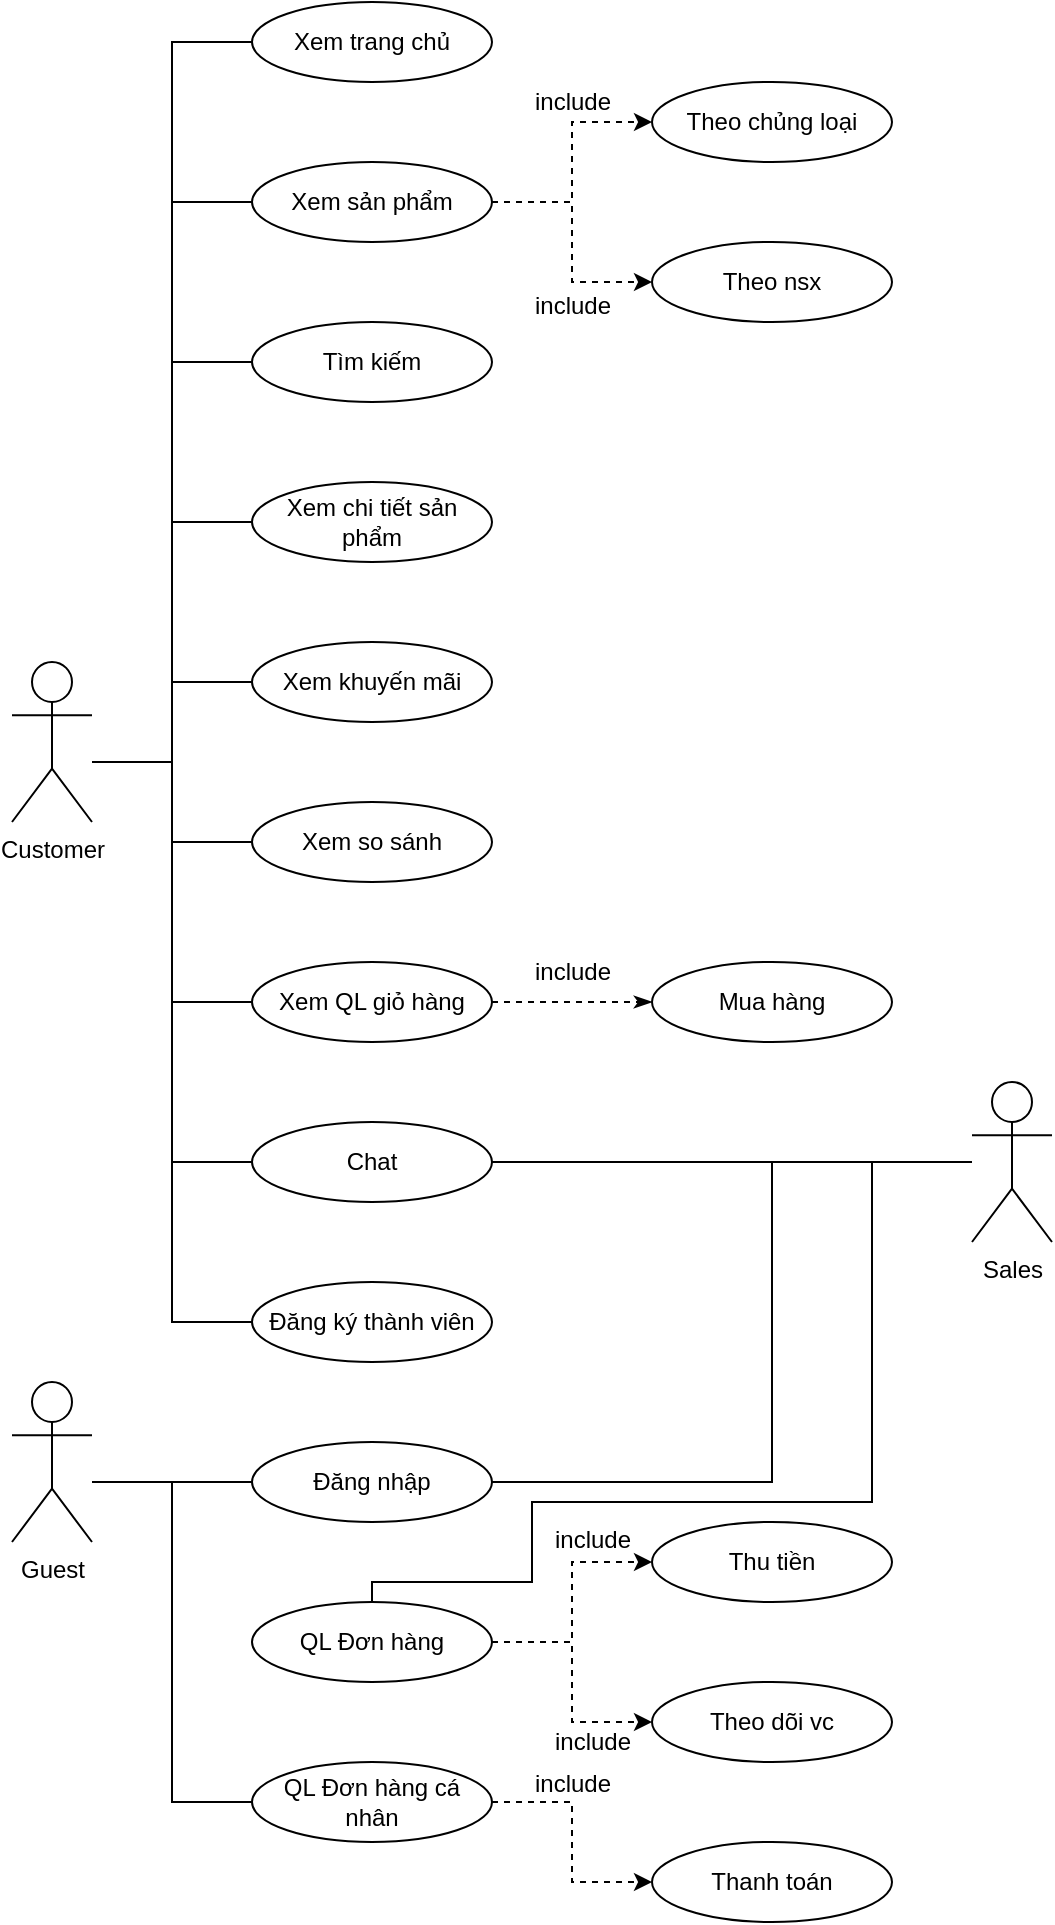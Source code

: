<mxfile version="20.3.0" type="device"><diagram id="C5RBs43oDa-KdzZeNtuy" name="Page-1"><mxGraphModel dx="1400" dy="750" grid="1" gridSize="10" guides="1" tooltips="1" connect="1" arrows="1" fold="1" page="1" pageScale="1" pageWidth="827" pageHeight="1169" math="0" shadow="0"><root><mxCell id="WIyWlLk6GJQsqaUBKTNV-0"/><mxCell id="WIyWlLk6GJQsqaUBKTNV-1" parent="WIyWlLk6GJQsqaUBKTNV-0"/><mxCell id="7TZk444t4VUdnHUSlatW-13" value="" style="edgeStyle=orthogonalEdgeStyle;rounded=0;orthogonalLoop=1;jettySize=auto;html=1;endArrow=none;endFill=0;entryX=0;entryY=0.5;entryDx=0;entryDy=0;" edge="1" parent="WIyWlLk6GJQsqaUBKTNV-1" source="7TZk444t4VUdnHUSlatW-0" target="7TZk444t4VUdnHUSlatW-12"><mxGeometry relative="1" as="geometry"><Array as="points"><mxPoint x="240" y="380"/><mxPoint x="240" y="20"/></Array></mxGeometry></mxCell><mxCell id="7TZk444t4VUdnHUSlatW-25" value="" style="edgeStyle=orthogonalEdgeStyle;rounded=0;orthogonalLoop=1;jettySize=auto;html=1;endArrow=none;endFill=0;entryX=0;entryY=0.5;entryDx=0;entryDy=0;" edge="1" parent="WIyWlLk6GJQsqaUBKTNV-1" source="7TZk444t4VUdnHUSlatW-0" target="7TZk444t4VUdnHUSlatW-1"><mxGeometry relative="1" as="geometry"><Array as="points"><mxPoint x="240" y="380"/><mxPoint x="240" y="100"/></Array></mxGeometry></mxCell><mxCell id="7TZk444t4VUdnHUSlatW-35" value="" style="edgeStyle=orthogonalEdgeStyle;rounded=0;orthogonalLoop=1;jettySize=auto;html=1;endArrow=none;endFill=0;entryX=0;entryY=0.5;entryDx=0;entryDy=0;" edge="1" parent="WIyWlLk6GJQsqaUBKTNV-1" source="7TZk444t4VUdnHUSlatW-0" target="7TZk444t4VUdnHUSlatW-15"><mxGeometry relative="1" as="geometry"><mxPoint x="-10" y="540" as="targetPoint"/><Array as="points"><mxPoint x="240" y="380"/><mxPoint x="240" y="180"/></Array></mxGeometry></mxCell><mxCell id="7TZk444t4VUdnHUSlatW-36" value="" style="edgeStyle=orthogonalEdgeStyle;rounded=0;orthogonalLoop=1;jettySize=auto;html=1;endArrow=none;endFill=0;entryX=0;entryY=0.5;entryDx=0;entryDy=0;" edge="1" parent="WIyWlLk6GJQsqaUBKTNV-1" source="7TZk444t4VUdnHUSlatW-0" target="7TZk444t4VUdnHUSlatW-19"><mxGeometry relative="1" as="geometry"><Array as="points"><mxPoint x="240" y="380"/><mxPoint x="240" y="260"/></Array></mxGeometry></mxCell><mxCell id="7TZk444t4VUdnHUSlatW-37" value="" style="edgeStyle=orthogonalEdgeStyle;rounded=0;orthogonalLoop=1;jettySize=auto;html=1;endArrow=none;endFill=0;entryX=0;entryY=0.5;entryDx=0;entryDy=0;" edge="1" parent="WIyWlLk6GJQsqaUBKTNV-1" source="7TZk444t4VUdnHUSlatW-0" target="7TZk444t4VUdnHUSlatW-27"><mxGeometry relative="1" as="geometry"><Array as="points"><mxPoint x="240" y="380"/><mxPoint x="240" y="660"/></Array></mxGeometry></mxCell><mxCell id="7TZk444t4VUdnHUSlatW-38" value="" style="edgeStyle=orthogonalEdgeStyle;rounded=0;orthogonalLoop=1;jettySize=auto;html=1;endArrow=none;endFill=0;entryX=0;entryY=0.5;entryDx=0;entryDy=0;" edge="1" parent="WIyWlLk6GJQsqaUBKTNV-1" target="7TZk444t4VUdnHUSlatW-28"><mxGeometry relative="1" as="geometry"><mxPoint x="200" y="380" as="sourcePoint"/><Array as="points"><mxPoint x="240" y="380"/><mxPoint x="240" y="580"/></Array></mxGeometry></mxCell><mxCell id="7TZk444t4VUdnHUSlatW-39" value="" style="edgeStyle=orthogonalEdgeStyle;rounded=0;orthogonalLoop=1;jettySize=auto;html=1;endArrow=none;endFill=0;entryX=0;entryY=0.5;entryDx=0;entryDy=0;" edge="1" parent="WIyWlLk6GJQsqaUBKTNV-1" source="7TZk444t4VUdnHUSlatW-0" target="7TZk444t4VUdnHUSlatW-21"><mxGeometry relative="1" as="geometry"><Array as="points"><mxPoint x="240" y="380"/><mxPoint x="240" y="420"/></Array></mxGeometry></mxCell><mxCell id="7TZk444t4VUdnHUSlatW-40" value="" style="edgeStyle=orthogonalEdgeStyle;rounded=0;orthogonalLoop=1;jettySize=auto;html=1;endArrow=none;endFill=0;" edge="1" parent="WIyWlLk6GJQsqaUBKTNV-1" source="7TZk444t4VUdnHUSlatW-0" target="7TZk444t4VUdnHUSlatW-22"><mxGeometry relative="1" as="geometry"><Array as="points"><mxPoint x="240" y="380"/><mxPoint x="240" y="340"/></Array></mxGeometry></mxCell><mxCell id="7TZk444t4VUdnHUSlatW-41" value="" style="edgeStyle=orthogonalEdgeStyle;rounded=0;orthogonalLoop=1;jettySize=auto;html=1;endArrow=none;endFill=0;entryX=0;entryY=0.5;entryDx=0;entryDy=0;" edge="1" parent="WIyWlLk6GJQsqaUBKTNV-1" source="7TZk444t4VUdnHUSlatW-0" target="7TZk444t4VUdnHUSlatW-26"><mxGeometry relative="1" as="geometry"><Array as="points"><mxPoint x="240" y="380"/><mxPoint x="240" y="500"/></Array></mxGeometry></mxCell><mxCell id="7TZk444t4VUdnHUSlatW-0" value="Customer" style="shape=umlActor;html=1;verticalLabelPosition=bottom;verticalAlign=top;align=center;" vertex="1" parent="WIyWlLk6GJQsqaUBKTNV-1"><mxGeometry x="160" y="330" width="40" height="80" as="geometry"/></mxCell><mxCell id="7TZk444t4VUdnHUSlatW-9" value="" style="edgeStyle=orthogonalEdgeStyle;rounded=0;orthogonalLoop=1;jettySize=auto;html=1;endArrow=classic;endFill=1;dashed=1;" edge="1" parent="WIyWlLk6GJQsqaUBKTNV-1" source="7TZk444t4VUdnHUSlatW-1" target="7TZk444t4VUdnHUSlatW-8"><mxGeometry relative="1" as="geometry"/></mxCell><mxCell id="7TZk444t4VUdnHUSlatW-11" value="" style="edgeStyle=orthogonalEdgeStyle;rounded=0;orthogonalLoop=1;jettySize=auto;html=1;endArrow=classic;endFill=1;entryX=0;entryY=0.5;entryDx=0;entryDy=0;dashed=1;" edge="1" parent="WIyWlLk6GJQsqaUBKTNV-1" source="7TZk444t4VUdnHUSlatW-1" target="7TZk444t4VUdnHUSlatW-10"><mxGeometry relative="1" as="geometry"><mxPoint x="570" y="50" as="sourcePoint"/><Array as="points"><mxPoint x="440" y="100"/><mxPoint x="440" y="140"/></Array></mxGeometry></mxCell><mxCell id="7TZk444t4VUdnHUSlatW-1" value="Xem sản phẩm" style="ellipse;whiteSpace=wrap;html=1;" vertex="1" parent="WIyWlLk6GJQsqaUBKTNV-1"><mxGeometry x="280" y="80" width="120" height="40" as="geometry"/></mxCell><mxCell id="7TZk444t4VUdnHUSlatW-55" value="" style="edgeStyle=orthogonalEdgeStyle;rounded=0;orthogonalLoop=1;jettySize=auto;html=1;endArrow=none;endFill=0;" edge="1" parent="WIyWlLk6GJQsqaUBKTNV-1" source="7TZk444t4VUdnHUSlatW-2" target="7TZk444t4VUdnHUSlatW-44"><mxGeometry relative="1" as="geometry"><Array as="points"><mxPoint x="220" y="740"/><mxPoint x="220" y="740"/></Array></mxGeometry></mxCell><mxCell id="7TZk444t4VUdnHUSlatW-56" value="" style="edgeStyle=orthogonalEdgeStyle;rounded=0;orthogonalLoop=1;jettySize=auto;html=1;endArrow=none;endFill=0;entryX=0;entryY=0.5;entryDx=0;entryDy=0;" edge="1" parent="WIyWlLk6GJQsqaUBKTNV-1" source="7TZk444t4VUdnHUSlatW-2" target="7TZk444t4VUdnHUSlatW-53"><mxGeometry relative="1" as="geometry"><Array as="points"><mxPoint x="240" y="740"/><mxPoint x="240" y="900"/></Array></mxGeometry></mxCell><mxCell id="7TZk444t4VUdnHUSlatW-2" value="Guest" style="shape=umlActor;verticalLabelPosition=bottom;verticalAlign=top;html=1;outlineConnect=0;" vertex="1" parent="WIyWlLk6GJQsqaUBKTNV-1"><mxGeometry x="160" y="690" width="40" height="80" as="geometry"/></mxCell><mxCell id="7TZk444t4VUdnHUSlatW-43" value="" style="edgeStyle=orthogonalEdgeStyle;rounded=0;orthogonalLoop=1;jettySize=auto;html=1;endArrow=none;endFill=0;entryX=1;entryY=0.5;entryDx=0;entryDy=0;" edge="1" parent="WIyWlLk6GJQsqaUBKTNV-1" source="7TZk444t4VUdnHUSlatW-4" target="7TZk444t4VUdnHUSlatW-44"><mxGeometry relative="1" as="geometry"><mxPoint x="580" y="570" as="targetPoint"/><Array as="points"><mxPoint x="540" y="580"/><mxPoint x="540" y="740"/></Array></mxGeometry></mxCell><mxCell id="7TZk444t4VUdnHUSlatW-46" value="" style="edgeStyle=orthogonalEdgeStyle;rounded=0;orthogonalLoop=1;jettySize=auto;html=1;endArrow=none;endFill=0;entryX=1;entryY=0.5;entryDx=0;entryDy=0;" edge="1" parent="WIyWlLk6GJQsqaUBKTNV-1" source="7TZk444t4VUdnHUSlatW-4" target="7TZk444t4VUdnHUSlatW-28"><mxGeometry relative="1" as="geometry"><mxPoint x="440" y="580" as="targetPoint"/></mxGeometry></mxCell><mxCell id="7TZk444t4VUdnHUSlatW-52" value="" style="edgeStyle=orthogonalEdgeStyle;rounded=0;orthogonalLoop=1;jettySize=auto;html=1;endArrow=none;endFill=0;entryX=0.5;entryY=0;entryDx=0;entryDy=0;" edge="1" parent="WIyWlLk6GJQsqaUBKTNV-1" source="7TZk444t4VUdnHUSlatW-4" target="7TZk444t4VUdnHUSlatW-47"><mxGeometry relative="1" as="geometry"><mxPoint x="340" y="790" as="targetPoint"/><Array as="points"><mxPoint x="590" y="580"/><mxPoint x="590" y="750"/><mxPoint x="420" y="750"/><mxPoint x="420" y="790"/><mxPoint x="340" y="790"/></Array></mxGeometry></mxCell><mxCell id="7TZk444t4VUdnHUSlatW-4" value="Sales" style="shape=umlActor;verticalLabelPosition=bottom;verticalAlign=top;html=1;outlineConnect=0;" vertex="1" parent="WIyWlLk6GJQsqaUBKTNV-1"><mxGeometry x="640" y="540" width="40" height="80" as="geometry"/></mxCell><mxCell id="7TZk444t4VUdnHUSlatW-8" value="Theo chủng loại" style="ellipse;whiteSpace=wrap;html=1;" vertex="1" parent="WIyWlLk6GJQsqaUBKTNV-1"><mxGeometry x="480" y="40" width="120" height="40" as="geometry"/></mxCell><mxCell id="7TZk444t4VUdnHUSlatW-10" value="Theo nsx" style="ellipse;whiteSpace=wrap;html=1;" vertex="1" parent="WIyWlLk6GJQsqaUBKTNV-1"><mxGeometry x="480" y="120" width="120" height="40" as="geometry"/></mxCell><mxCell id="7TZk444t4VUdnHUSlatW-12" value="Xem trang chủ" style="ellipse;whiteSpace=wrap;html=1;verticalAlign=middle;" vertex="1" parent="WIyWlLk6GJQsqaUBKTNV-1"><mxGeometry x="280" width="120" height="40" as="geometry"/></mxCell><mxCell id="7TZk444t4VUdnHUSlatW-15" value="Tìm kiếm" style="ellipse;whiteSpace=wrap;html=1;" vertex="1" parent="WIyWlLk6GJQsqaUBKTNV-1"><mxGeometry x="280" y="160" width="120" height="40" as="geometry"/></mxCell><mxCell id="7TZk444t4VUdnHUSlatW-19" value="Xem chi tiết sản phẩm" style="ellipse;whiteSpace=wrap;html=1;" vertex="1" parent="WIyWlLk6GJQsqaUBKTNV-1"><mxGeometry x="280" y="240" width="120" height="40" as="geometry"/></mxCell><mxCell id="7TZk444t4VUdnHUSlatW-21" value="Xem so sánh" style="ellipse;whiteSpace=wrap;html=1;" vertex="1" parent="WIyWlLk6GJQsqaUBKTNV-1"><mxGeometry x="280" y="400" width="120" height="40" as="geometry"/></mxCell><mxCell id="7TZk444t4VUdnHUSlatW-22" value="Xem khuyến mãi" style="ellipse;whiteSpace=wrap;html=1;" vertex="1" parent="WIyWlLk6GJQsqaUBKTNV-1"><mxGeometry x="280" y="320" width="120" height="40" as="geometry"/></mxCell><mxCell id="7TZk444t4VUdnHUSlatW-30" value="" style="edgeStyle=orthogonalEdgeStyle;rounded=0;orthogonalLoop=1;jettySize=auto;html=1;endArrow=classicThin;endFill=1;dashed=1;" edge="1" parent="WIyWlLk6GJQsqaUBKTNV-1" source="7TZk444t4VUdnHUSlatW-26" target="7TZk444t4VUdnHUSlatW-29"><mxGeometry relative="1" as="geometry"/></mxCell><mxCell id="7TZk444t4VUdnHUSlatW-26" value="Xem QL giỏ hàng" style="ellipse;whiteSpace=wrap;html=1;" vertex="1" parent="WIyWlLk6GJQsqaUBKTNV-1"><mxGeometry x="280" y="480" width="120" height="40" as="geometry"/></mxCell><mxCell id="7TZk444t4VUdnHUSlatW-27" value="Đăng ký thành viên" style="ellipse;whiteSpace=wrap;html=1;" vertex="1" parent="WIyWlLk6GJQsqaUBKTNV-1"><mxGeometry x="280" y="640" width="120" height="40" as="geometry"/></mxCell><mxCell id="7TZk444t4VUdnHUSlatW-28" value="Chat" style="ellipse;whiteSpace=wrap;html=1;" vertex="1" parent="WIyWlLk6GJQsqaUBKTNV-1"><mxGeometry x="280" y="560" width="120" height="40" as="geometry"/></mxCell><mxCell id="7TZk444t4VUdnHUSlatW-29" value="Mua hàng" style="ellipse;whiteSpace=wrap;html=1;" vertex="1" parent="WIyWlLk6GJQsqaUBKTNV-1"><mxGeometry x="480" y="480" width="120" height="40" as="geometry"/></mxCell><mxCell id="7TZk444t4VUdnHUSlatW-31" value="include" style="text;html=1;align=center;verticalAlign=middle;resizable=0;points=[];autosize=1;strokeColor=none;fillColor=none;" vertex="1" parent="WIyWlLk6GJQsqaUBKTNV-1"><mxGeometry x="410" y="35" width="60" height="30" as="geometry"/></mxCell><mxCell id="7TZk444t4VUdnHUSlatW-32" value="include" style="text;html=1;align=center;verticalAlign=middle;resizable=0;points=[];autosize=1;strokeColor=none;fillColor=none;" vertex="1" parent="WIyWlLk6GJQsqaUBKTNV-1"><mxGeometry x="410" y="137" width="60" height="30" as="geometry"/></mxCell><mxCell id="7TZk444t4VUdnHUSlatW-33" value="include" style="text;html=1;align=center;verticalAlign=middle;resizable=0;points=[];autosize=1;strokeColor=none;fillColor=none;" vertex="1" parent="WIyWlLk6GJQsqaUBKTNV-1"><mxGeometry x="410" y="470" width="60" height="30" as="geometry"/></mxCell><mxCell id="7TZk444t4VUdnHUSlatW-44" value="Đăng nhập" style="ellipse;whiteSpace=wrap;html=1;" vertex="1" parent="WIyWlLk6GJQsqaUBKTNV-1"><mxGeometry x="280" y="720" width="120" height="40" as="geometry"/></mxCell><mxCell id="7TZk444t4VUdnHUSlatW-59" value="" style="edgeStyle=orthogonalEdgeStyle;rounded=0;orthogonalLoop=1;jettySize=auto;html=1;dashed=1;endArrow=classic;endFill=1;" edge="1" parent="WIyWlLk6GJQsqaUBKTNV-1" source="7TZk444t4VUdnHUSlatW-47" target="7TZk444t4VUdnHUSlatW-50"><mxGeometry relative="1" as="geometry"/></mxCell><mxCell id="7TZk444t4VUdnHUSlatW-60" value="" style="edgeStyle=orthogonalEdgeStyle;rounded=0;orthogonalLoop=1;jettySize=auto;html=1;dashed=1;endArrow=classic;endFill=1;entryX=0;entryY=0.5;entryDx=0;entryDy=0;" edge="1" parent="WIyWlLk6GJQsqaUBKTNV-1" source="7TZk444t4VUdnHUSlatW-47" target="7TZk444t4VUdnHUSlatW-49"><mxGeometry relative="1" as="geometry"/></mxCell><mxCell id="7TZk444t4VUdnHUSlatW-47" value="QL Đơn hàng" style="ellipse;whiteSpace=wrap;html=1;" vertex="1" parent="WIyWlLk6GJQsqaUBKTNV-1"><mxGeometry x="280" y="800" width="120" height="40" as="geometry"/></mxCell><mxCell id="7TZk444t4VUdnHUSlatW-49" value="Thu tiền" style="ellipse;whiteSpace=wrap;html=1;" vertex="1" parent="WIyWlLk6GJQsqaUBKTNV-1"><mxGeometry x="480" y="760" width="120" height="40" as="geometry"/></mxCell><mxCell id="7TZk444t4VUdnHUSlatW-50" value="Theo dõi vc" style="ellipse;whiteSpace=wrap;html=1;" vertex="1" parent="WIyWlLk6GJQsqaUBKTNV-1"><mxGeometry x="480" y="840" width="120" height="40" as="geometry"/></mxCell><mxCell id="7TZk444t4VUdnHUSlatW-57" value="" style="edgeStyle=orthogonalEdgeStyle;rounded=0;orthogonalLoop=1;jettySize=auto;html=1;endArrow=classic;endFill=1;dashed=1;" edge="1" parent="WIyWlLk6GJQsqaUBKTNV-1" source="7TZk444t4VUdnHUSlatW-53" target="7TZk444t4VUdnHUSlatW-54"><mxGeometry relative="1" as="geometry"/></mxCell><mxCell id="7TZk444t4VUdnHUSlatW-53" value="QL Đơn hàng cá nhân" style="ellipse;whiteSpace=wrap;html=1;" vertex="1" parent="WIyWlLk6GJQsqaUBKTNV-1"><mxGeometry x="280" y="880" width="120" height="40" as="geometry"/></mxCell><mxCell id="7TZk444t4VUdnHUSlatW-54" value="Thanh toán" style="ellipse;whiteSpace=wrap;html=1;" vertex="1" parent="WIyWlLk6GJQsqaUBKTNV-1"><mxGeometry x="480" y="920" width="120" height="40" as="geometry"/></mxCell><mxCell id="7TZk444t4VUdnHUSlatW-58" value="include" style="text;html=1;align=center;verticalAlign=middle;resizable=0;points=[];autosize=1;strokeColor=none;fillColor=none;" vertex="1" parent="WIyWlLk6GJQsqaUBKTNV-1"><mxGeometry x="410" y="876" width="60" height="30" as="geometry"/></mxCell><mxCell id="7TZk444t4VUdnHUSlatW-61" value="include" style="text;html=1;align=center;verticalAlign=middle;resizable=0;points=[];autosize=1;strokeColor=none;fillColor=none;" vertex="1" parent="WIyWlLk6GJQsqaUBKTNV-1"><mxGeometry x="420" y="754" width="60" height="30" as="geometry"/></mxCell><mxCell id="7TZk444t4VUdnHUSlatW-62" value="include" style="text;html=1;align=center;verticalAlign=middle;resizable=0;points=[];autosize=1;strokeColor=none;fillColor=none;" vertex="1" parent="WIyWlLk6GJQsqaUBKTNV-1"><mxGeometry x="420" y="855" width="60" height="30" as="geometry"/></mxCell></root></mxGraphModel></diagram></mxfile>